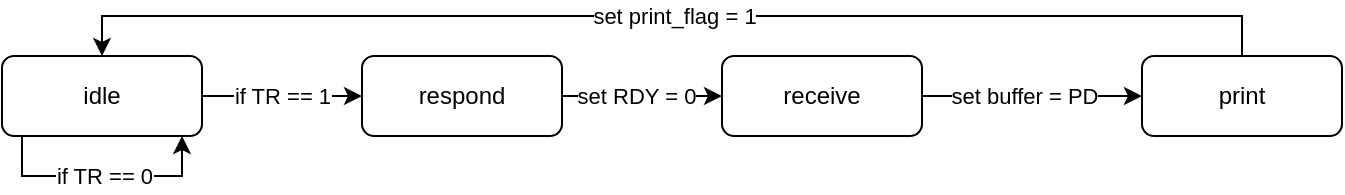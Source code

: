 <mxfile version="26.0.16">
  <diagram id="kIK5vjcx84ck91AsSwDo" name="第 1 页">
    <mxGraphModel dx="1000" dy="601" grid="0" gridSize="10" guides="1" tooltips="1" connect="1" arrows="1" fold="1" page="1" pageScale="1" pageWidth="827" pageHeight="1169" math="0" shadow="0">
      <root>
        <mxCell id="0" />
        <mxCell id="1" parent="0" />
        <mxCell id="lHc2SOHwWsHktOzKszJV-3" value="" style="edgeStyle=orthogonalEdgeStyle;rounded=0;orthogonalLoop=1;jettySize=auto;html=1;" edge="1" parent="1" source="lHc2SOHwWsHktOzKszJV-1" target="lHc2SOHwWsHktOzKszJV-2">
          <mxGeometry relative="1" as="geometry" />
        </mxCell>
        <mxCell id="lHc2SOHwWsHktOzKszJV-8" value="if TR == 1" style="edgeLabel;html=1;align=center;verticalAlign=middle;resizable=0;points=[];" vertex="1" connectable="0" parent="lHc2SOHwWsHktOzKszJV-3">
          <mxGeometry x="0.1" relative="1" as="geometry">
            <mxPoint x="-4" as="offset" />
          </mxGeometry>
        </mxCell>
        <mxCell id="lHc2SOHwWsHktOzKszJV-1" value="idle" style="rounded=1;whiteSpace=wrap;html=1;" vertex="1" parent="1">
          <mxGeometry x="80" y="80" width="100" height="40" as="geometry" />
        </mxCell>
        <mxCell id="lHc2SOHwWsHktOzKszJV-5" value="" style="edgeStyle=orthogonalEdgeStyle;rounded=0;orthogonalLoop=1;jettySize=auto;html=1;" edge="1" parent="1" source="lHc2SOHwWsHktOzKszJV-2" target="lHc2SOHwWsHktOzKszJV-4">
          <mxGeometry relative="1" as="geometry" />
        </mxCell>
        <mxCell id="lHc2SOHwWsHktOzKszJV-10" value="set RDY = 0" style="edgeLabel;html=1;align=center;verticalAlign=middle;resizable=0;points=[];" vertex="1" connectable="0" parent="lHc2SOHwWsHktOzKszJV-5">
          <mxGeometry x="0.05" y="-4" relative="1" as="geometry">
            <mxPoint x="-5" y="-4" as="offset" />
          </mxGeometry>
        </mxCell>
        <mxCell id="lHc2SOHwWsHktOzKszJV-2" value="respond" style="rounded=1;whiteSpace=wrap;html=1;" vertex="1" parent="1">
          <mxGeometry x="260" y="80" width="100" height="40" as="geometry" />
        </mxCell>
        <mxCell id="lHc2SOHwWsHktOzKszJV-7" value="" style="edgeStyle=orthogonalEdgeStyle;rounded=0;orthogonalLoop=1;jettySize=auto;html=1;" edge="1" parent="1" source="lHc2SOHwWsHktOzKszJV-4" target="lHc2SOHwWsHktOzKszJV-6">
          <mxGeometry relative="1" as="geometry" />
        </mxCell>
        <mxCell id="lHc2SOHwWsHktOzKszJV-11" value="set buffer = PD" style="edgeLabel;html=1;align=center;verticalAlign=middle;resizable=0;points=[];" vertex="1" connectable="0" parent="lHc2SOHwWsHktOzKszJV-7">
          <mxGeometry x="-0.083" relative="1" as="geometry">
            <mxPoint as="offset" />
          </mxGeometry>
        </mxCell>
        <mxCell id="lHc2SOHwWsHktOzKszJV-4" value="receive" style="rounded=1;whiteSpace=wrap;html=1;" vertex="1" parent="1">
          <mxGeometry x="440" y="80" width="100" height="40" as="geometry" />
        </mxCell>
        <mxCell id="lHc2SOHwWsHktOzKszJV-12" style="edgeStyle=orthogonalEdgeStyle;rounded=0;orthogonalLoop=1;jettySize=auto;html=1;entryX=0.5;entryY=0;entryDx=0;entryDy=0;" edge="1" parent="1" source="lHc2SOHwWsHktOzKszJV-6" target="lHc2SOHwWsHktOzKszJV-1">
          <mxGeometry relative="1" as="geometry">
            <Array as="points">
              <mxPoint x="700" y="60" />
              <mxPoint x="130" y="60" />
            </Array>
          </mxGeometry>
        </mxCell>
        <mxCell id="lHc2SOHwWsHktOzKszJV-13" value="set print_flag = 1" style="edgeLabel;html=1;align=center;verticalAlign=middle;resizable=0;points=[];" vertex="1" connectable="0" parent="lHc2SOHwWsHktOzKszJV-12">
          <mxGeometry x="-0.003" relative="1" as="geometry">
            <mxPoint as="offset" />
          </mxGeometry>
        </mxCell>
        <mxCell id="lHc2SOHwWsHktOzKszJV-6" value="print" style="rounded=1;whiteSpace=wrap;html=1;" vertex="1" parent="1">
          <mxGeometry x="650" y="80" width="100" height="40" as="geometry" />
        </mxCell>
        <mxCell id="lHc2SOHwWsHktOzKszJV-14" style="edgeStyle=orthogonalEdgeStyle;rounded=0;orthogonalLoop=1;jettySize=auto;html=1;" edge="1" parent="1">
          <mxGeometry relative="1" as="geometry">
            <mxPoint x="90" y="120" as="sourcePoint" />
            <mxPoint x="170" y="120" as="targetPoint" />
            <Array as="points">
              <mxPoint x="90" y="120" />
              <mxPoint x="90" y="140" />
              <mxPoint x="170" y="140" />
              <mxPoint x="170" y="120" />
            </Array>
          </mxGeometry>
        </mxCell>
        <mxCell id="lHc2SOHwWsHktOzKszJV-15" value="if TR == 0" style="edgeLabel;html=1;align=center;verticalAlign=middle;resizable=0;points=[];" vertex="1" connectable="0" parent="lHc2SOHwWsHktOzKszJV-14">
          <mxGeometry x="0.02" relative="1" as="geometry">
            <mxPoint as="offset" />
          </mxGeometry>
        </mxCell>
      </root>
    </mxGraphModel>
  </diagram>
</mxfile>
